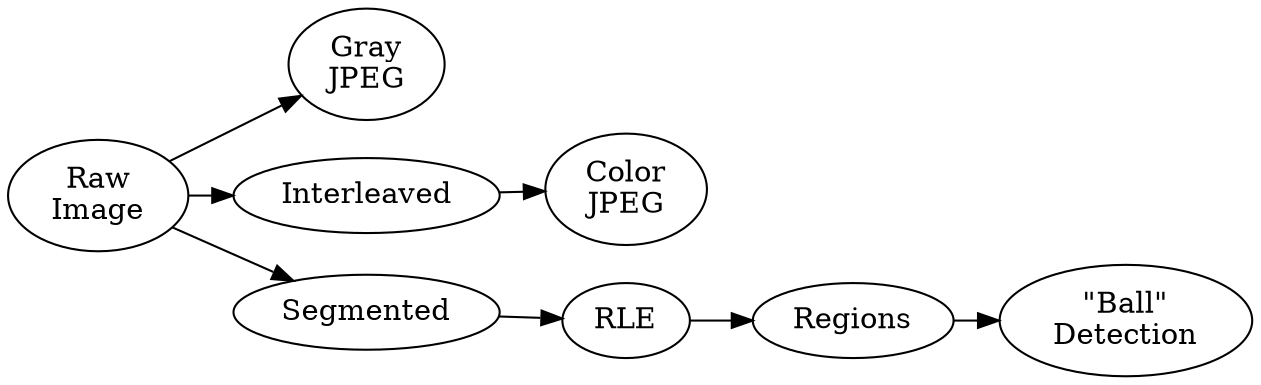 digraph vision {
	graph [ ranksep=".3", rankdir=LR, ordering=out ] ;
	raw [ label="Raw\nImage" ] ;
	inter [ label="Interleaved" ] ;
	color [ label="Color\nJPEG" ] ;
	gray [ label="Gray\nJPEG" ] ;
	seg [ label="Segmented" ] ;
	ball [ label="\"Ball\"\nDetection" ] ;
	
	raw -> gray ;
	raw -> inter -> color ;
	raw -> seg -> RLE -> Regions -> ball ;
}